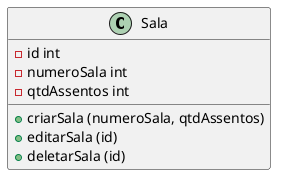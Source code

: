 @startuml cinema

class Sala{
    - id int
    - numeroSala int 
    - qtdAssentos int 
    + criarSala (numeroSala, qtdAssentos)
    + editarSala (id)
    + deletarSala (id)
}